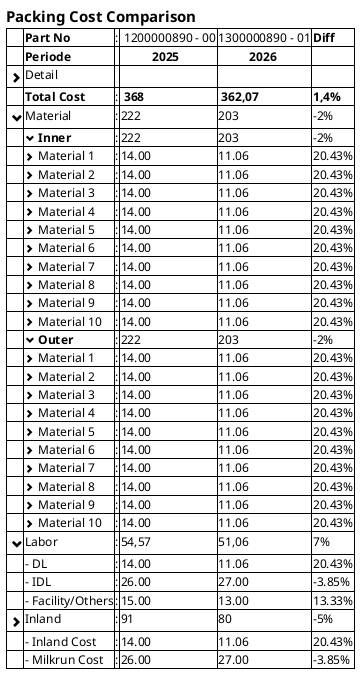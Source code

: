 @startsalt
{
  <b><size:15>Packing Cost Comparison
  {#    
    |.|<b>Part No                 | : |  1200000890 - 00 | 1300000890 - 01 |<b>Diff |*
    |.|<b>Periode                 |.  | <b>          2025    | <b>          2026 |.  |*
    |<size:15> <&chevron-right>   |Detail           |  .| .                | .               |.    |*    
    |          .                  |<b>Total Cost         | : |<b> 368              |<b> 362,07          |<b>1,4% |*    
    |<size:15> <&chevron-bottom>  |Material              | : | 222                 | 203                |-2%     |*
    |.                            |<&chevron-bottom><b> Inner              | : | 222                 | 203                |-2%     |*
    |.                            | <&chevron-right> Material 1	               |:  |	14.00              |	11.06	            |20.43%  |*
    |.                            | <&chevron-right> Material 2	               |:  |	14.00              |	11.06	            |20.43%  |*
    |.                            | <&chevron-right> Material 3	               |:  |	14.00              |	11.06	            |20.43%  |*
    |.                            | <&chevron-right> Material 4	               |:  |	14.00              |	11.06	            |20.43%  |*
    |.                            | <&chevron-right> Material 5	               |:  |	14.00              |	11.06	            |20.43%  |*
    |.                            | <&chevron-right> Material 6	               |:  |	14.00              |	11.06	            |20.43%  |*
    |.                            | <&chevron-right> Material 7	               |:  |	14.00              |	11.06	            |20.43%  |*
    |.                            | <&chevron-right> Material 8	               |:  |	14.00              |	11.06	            |20.43%  |*
    |.                            | <&chevron-right> Material 9	               |:  |	14.00              |	11.06	            |20.43%  |*
    |.                            | <&chevron-right> Material 10	               |:  |	14.00              |	11.06	            |20.43%  |*
    |.                            |<&chevron-bottom><b> Outer              | : | 222                 | 203                |-2%     |*
    |.                            | <&chevron-right> Material 1	               |:  |	14.00              |	11.06	            |20.43%  |*
    |.                            | <&chevron-right> Material 2	               |:  |	14.00              |	11.06	            |20.43%  |*
    |.                            | <&chevron-right> Material 3	               |:  |	14.00              |	11.06	            |20.43%  |*
    |.                            | <&chevron-right> Material 4	               |:  |	14.00              |	11.06	            |20.43%  |*
    |.                            | <&chevron-right> Material 5	               |:  |	14.00              |	11.06	            |20.43%  |*
    |.                            | <&chevron-right> Material 6	               |:  |	14.00              |	11.06	            |20.43%  |*
    |.                            | <&chevron-right> Material 7	               |:  |	14.00              |	11.06	            |20.43%  |*
    |.                            | <&chevron-right> Material 8	               |:  |	14.00              |	11.06	            |20.43%  |*
    |.                            | <&chevron-right> Material 9	               |:  |	14.00              |	11.06	            |20.43%  |*
    |.                            | <&chevron-right> Material 10	               |:  |	14.00              |	11.06	            |20.43%  |*

    |<size:15> <&chevron-bottom>  |Labor                 | : | 54,57               | 51,06              |7%      |*
    |.                            | - DL	               |:  |	14.00              |	11.06	            |20.43%  |*
    |.                            | - IDL	               |:  |	26.00              |	27.00	            |–3.85%  |*
    |.                            | - Facility/Others	   |:  |	15.00              |	13.00	            |13.33%  |*
      
    |<size:15> <&chevron-right>   |Inland                | : | 91                  | 80                 |-5%  |*    
    |.                            | - Inland Cost	       |:  |	14.00              |	11.06	            |20.43%  |*
    |.                            | - Milkrun Cost	      |:  |	26.00              |	27.00	            |–3.85%  |*    
  }
  
}
@endsalt